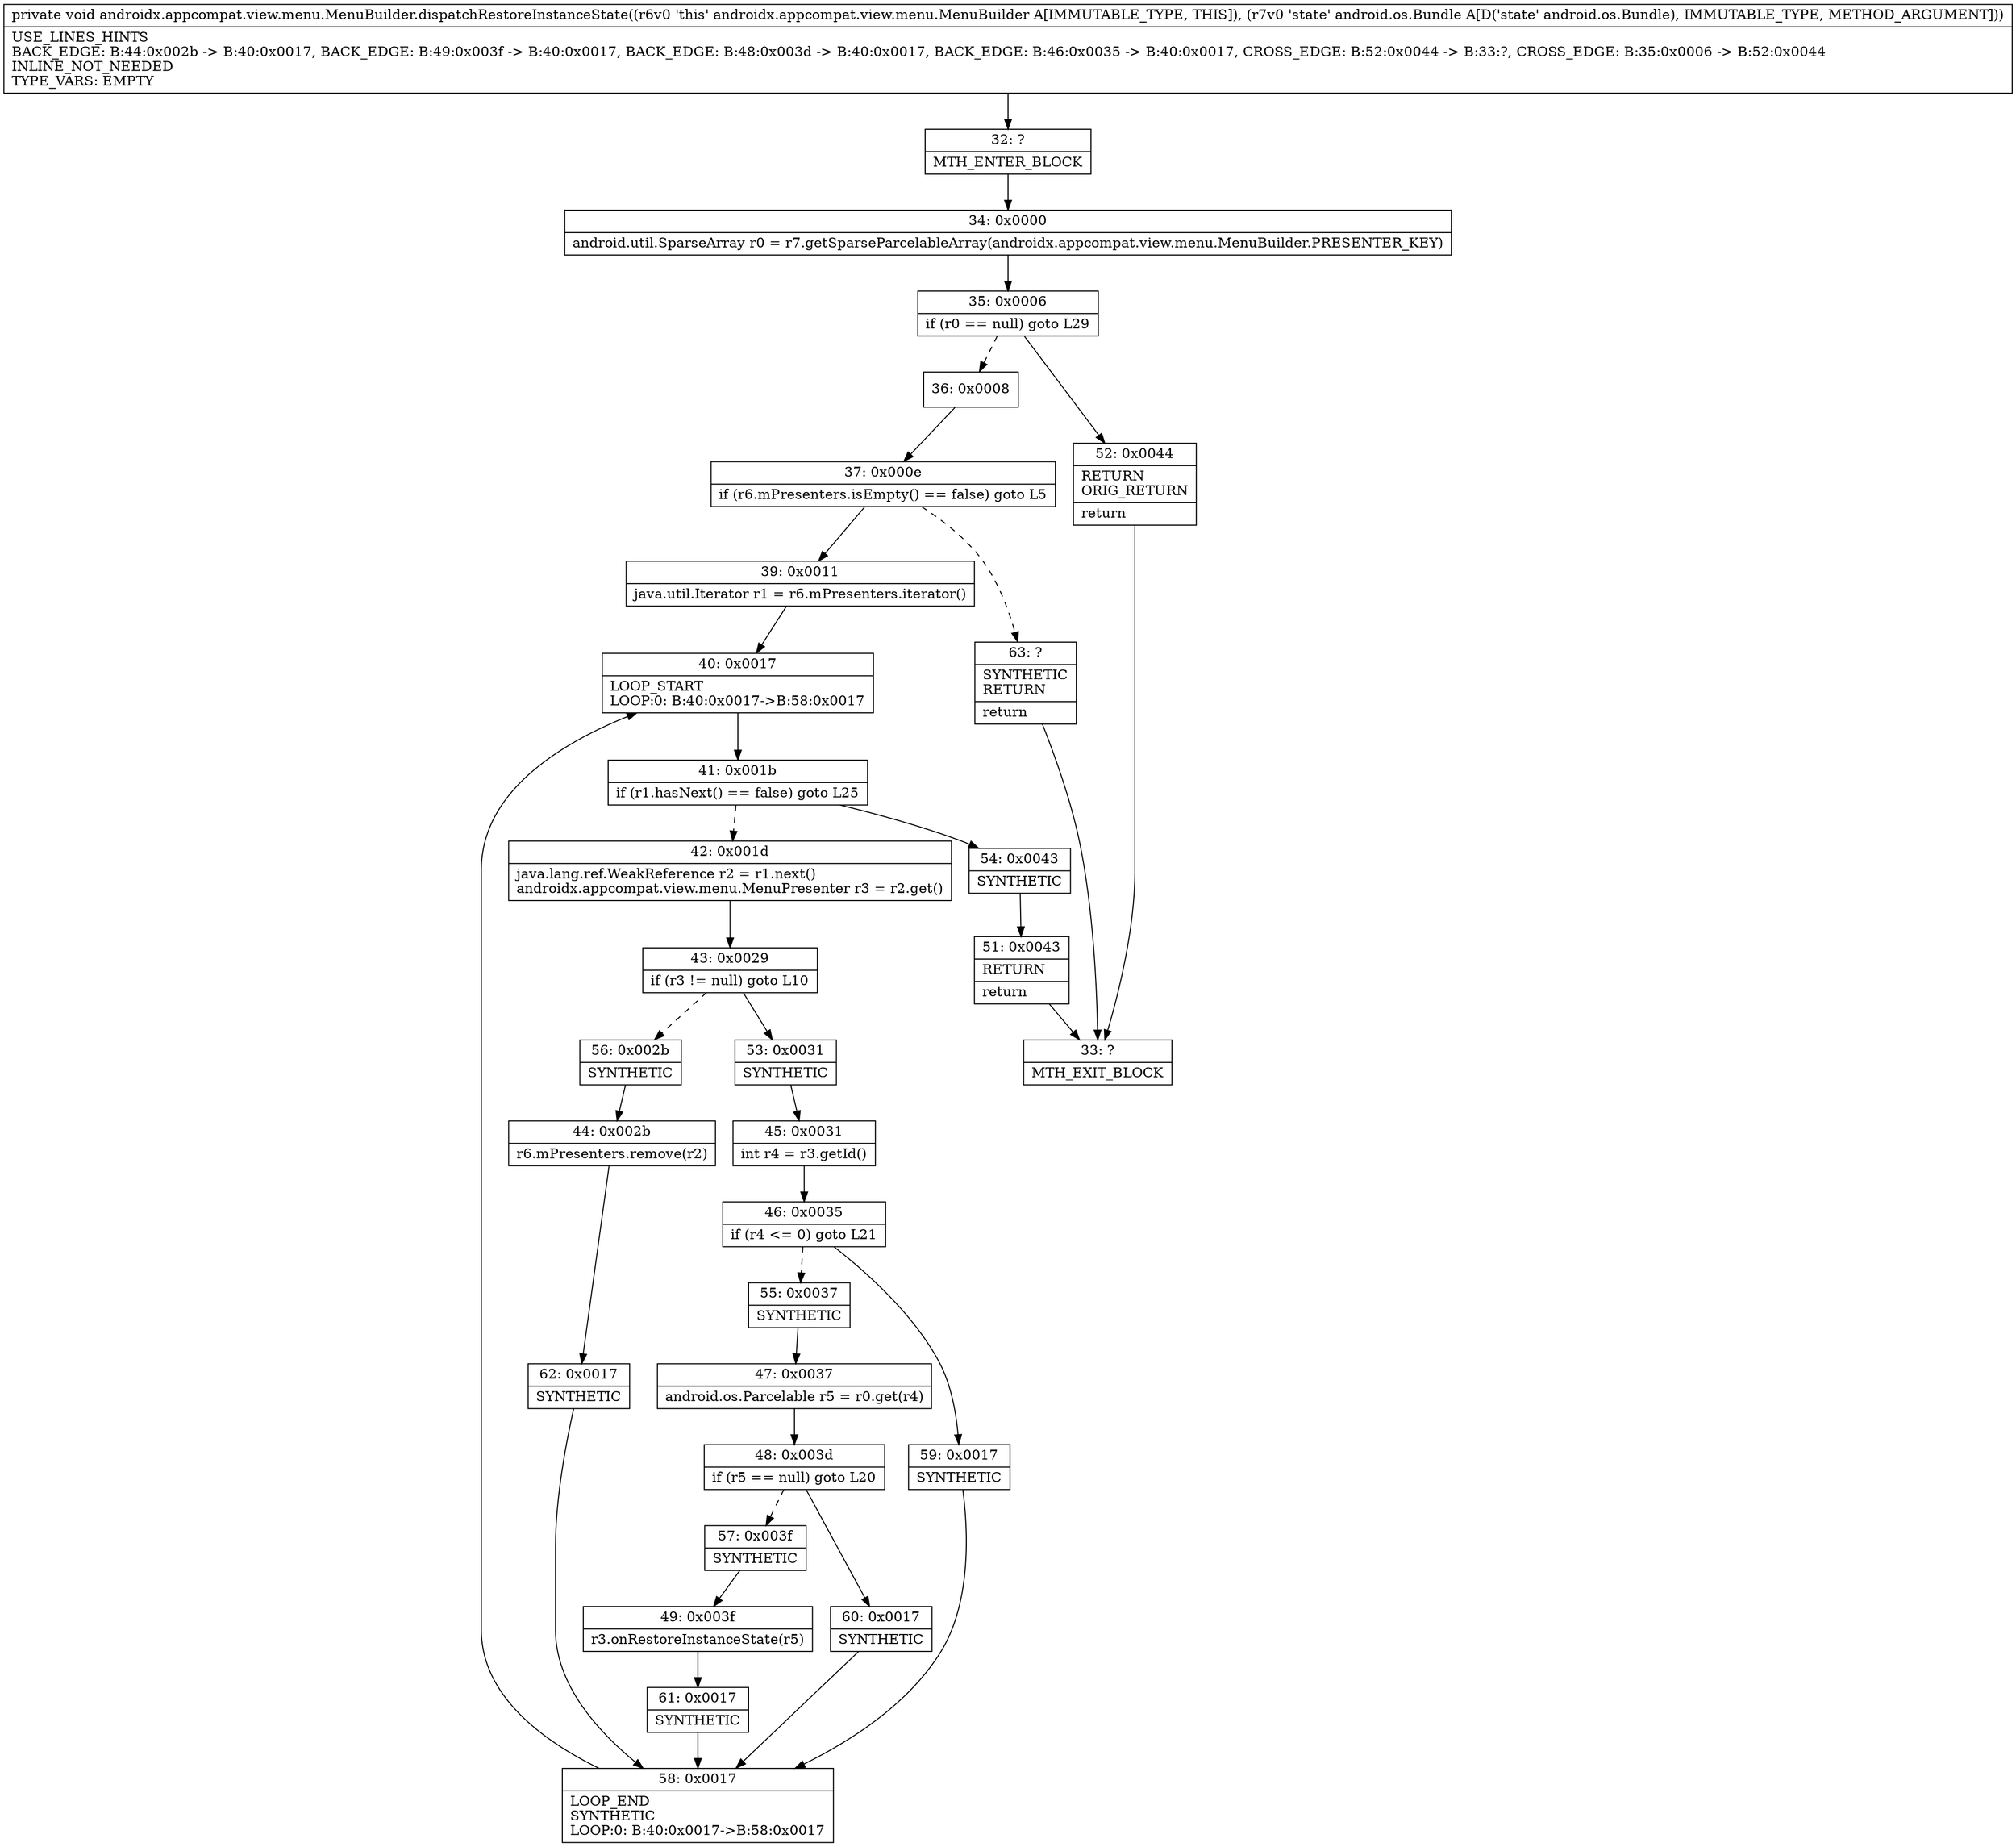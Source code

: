 digraph "CFG forandroidx.appcompat.view.menu.MenuBuilder.dispatchRestoreInstanceState(Landroid\/os\/Bundle;)V" {
Node_32 [shape=record,label="{32\:\ ?|MTH_ENTER_BLOCK\l}"];
Node_34 [shape=record,label="{34\:\ 0x0000|android.util.SparseArray r0 = r7.getSparseParcelableArray(androidx.appcompat.view.menu.MenuBuilder.PRESENTER_KEY)\l}"];
Node_35 [shape=record,label="{35\:\ 0x0006|if (r0 == null) goto L29\l}"];
Node_36 [shape=record,label="{36\:\ 0x0008}"];
Node_37 [shape=record,label="{37\:\ 0x000e|if (r6.mPresenters.isEmpty() == false) goto L5\l}"];
Node_39 [shape=record,label="{39\:\ 0x0011|java.util.Iterator r1 = r6.mPresenters.iterator()\l}"];
Node_40 [shape=record,label="{40\:\ 0x0017|LOOP_START\lLOOP:0: B:40:0x0017\-\>B:58:0x0017\l}"];
Node_41 [shape=record,label="{41\:\ 0x001b|if (r1.hasNext() == false) goto L25\l}"];
Node_42 [shape=record,label="{42\:\ 0x001d|java.lang.ref.WeakReference r2 = r1.next()\landroidx.appcompat.view.menu.MenuPresenter r3 = r2.get()\l}"];
Node_43 [shape=record,label="{43\:\ 0x0029|if (r3 != null) goto L10\l}"];
Node_53 [shape=record,label="{53\:\ 0x0031|SYNTHETIC\l}"];
Node_45 [shape=record,label="{45\:\ 0x0031|int r4 = r3.getId()\l}"];
Node_46 [shape=record,label="{46\:\ 0x0035|if (r4 \<= 0) goto L21\l}"];
Node_55 [shape=record,label="{55\:\ 0x0037|SYNTHETIC\l}"];
Node_47 [shape=record,label="{47\:\ 0x0037|android.os.Parcelable r5 = r0.get(r4)\l}"];
Node_48 [shape=record,label="{48\:\ 0x003d|if (r5 == null) goto L20\l}"];
Node_57 [shape=record,label="{57\:\ 0x003f|SYNTHETIC\l}"];
Node_49 [shape=record,label="{49\:\ 0x003f|r3.onRestoreInstanceState(r5)\l}"];
Node_61 [shape=record,label="{61\:\ 0x0017|SYNTHETIC\l}"];
Node_58 [shape=record,label="{58\:\ 0x0017|LOOP_END\lSYNTHETIC\lLOOP:0: B:40:0x0017\-\>B:58:0x0017\l}"];
Node_60 [shape=record,label="{60\:\ 0x0017|SYNTHETIC\l}"];
Node_59 [shape=record,label="{59\:\ 0x0017|SYNTHETIC\l}"];
Node_56 [shape=record,label="{56\:\ 0x002b|SYNTHETIC\l}"];
Node_44 [shape=record,label="{44\:\ 0x002b|r6.mPresenters.remove(r2)\l}"];
Node_62 [shape=record,label="{62\:\ 0x0017|SYNTHETIC\l}"];
Node_54 [shape=record,label="{54\:\ 0x0043|SYNTHETIC\l}"];
Node_51 [shape=record,label="{51\:\ 0x0043|RETURN\l|return\l}"];
Node_33 [shape=record,label="{33\:\ ?|MTH_EXIT_BLOCK\l}"];
Node_63 [shape=record,label="{63\:\ ?|SYNTHETIC\lRETURN\l|return\l}"];
Node_52 [shape=record,label="{52\:\ 0x0044|RETURN\lORIG_RETURN\l|return\l}"];
MethodNode[shape=record,label="{private void androidx.appcompat.view.menu.MenuBuilder.dispatchRestoreInstanceState((r6v0 'this' androidx.appcompat.view.menu.MenuBuilder A[IMMUTABLE_TYPE, THIS]), (r7v0 'state' android.os.Bundle A[D('state' android.os.Bundle), IMMUTABLE_TYPE, METHOD_ARGUMENT]))  | USE_LINES_HINTS\lBACK_EDGE: B:44:0x002b \-\> B:40:0x0017, BACK_EDGE: B:49:0x003f \-\> B:40:0x0017, BACK_EDGE: B:48:0x003d \-\> B:40:0x0017, BACK_EDGE: B:46:0x0035 \-\> B:40:0x0017, CROSS_EDGE: B:52:0x0044 \-\> B:33:?, CROSS_EDGE: B:35:0x0006 \-\> B:52:0x0044\lINLINE_NOT_NEEDED\lTYPE_VARS: EMPTY\l}"];
MethodNode -> Node_32;Node_32 -> Node_34;
Node_34 -> Node_35;
Node_35 -> Node_36[style=dashed];
Node_35 -> Node_52;
Node_36 -> Node_37;
Node_37 -> Node_39;
Node_37 -> Node_63[style=dashed];
Node_39 -> Node_40;
Node_40 -> Node_41;
Node_41 -> Node_42[style=dashed];
Node_41 -> Node_54;
Node_42 -> Node_43;
Node_43 -> Node_53;
Node_43 -> Node_56[style=dashed];
Node_53 -> Node_45;
Node_45 -> Node_46;
Node_46 -> Node_55[style=dashed];
Node_46 -> Node_59;
Node_55 -> Node_47;
Node_47 -> Node_48;
Node_48 -> Node_57[style=dashed];
Node_48 -> Node_60;
Node_57 -> Node_49;
Node_49 -> Node_61;
Node_61 -> Node_58;
Node_58 -> Node_40;
Node_60 -> Node_58;
Node_59 -> Node_58;
Node_56 -> Node_44;
Node_44 -> Node_62;
Node_62 -> Node_58;
Node_54 -> Node_51;
Node_51 -> Node_33;
Node_63 -> Node_33;
Node_52 -> Node_33;
}

